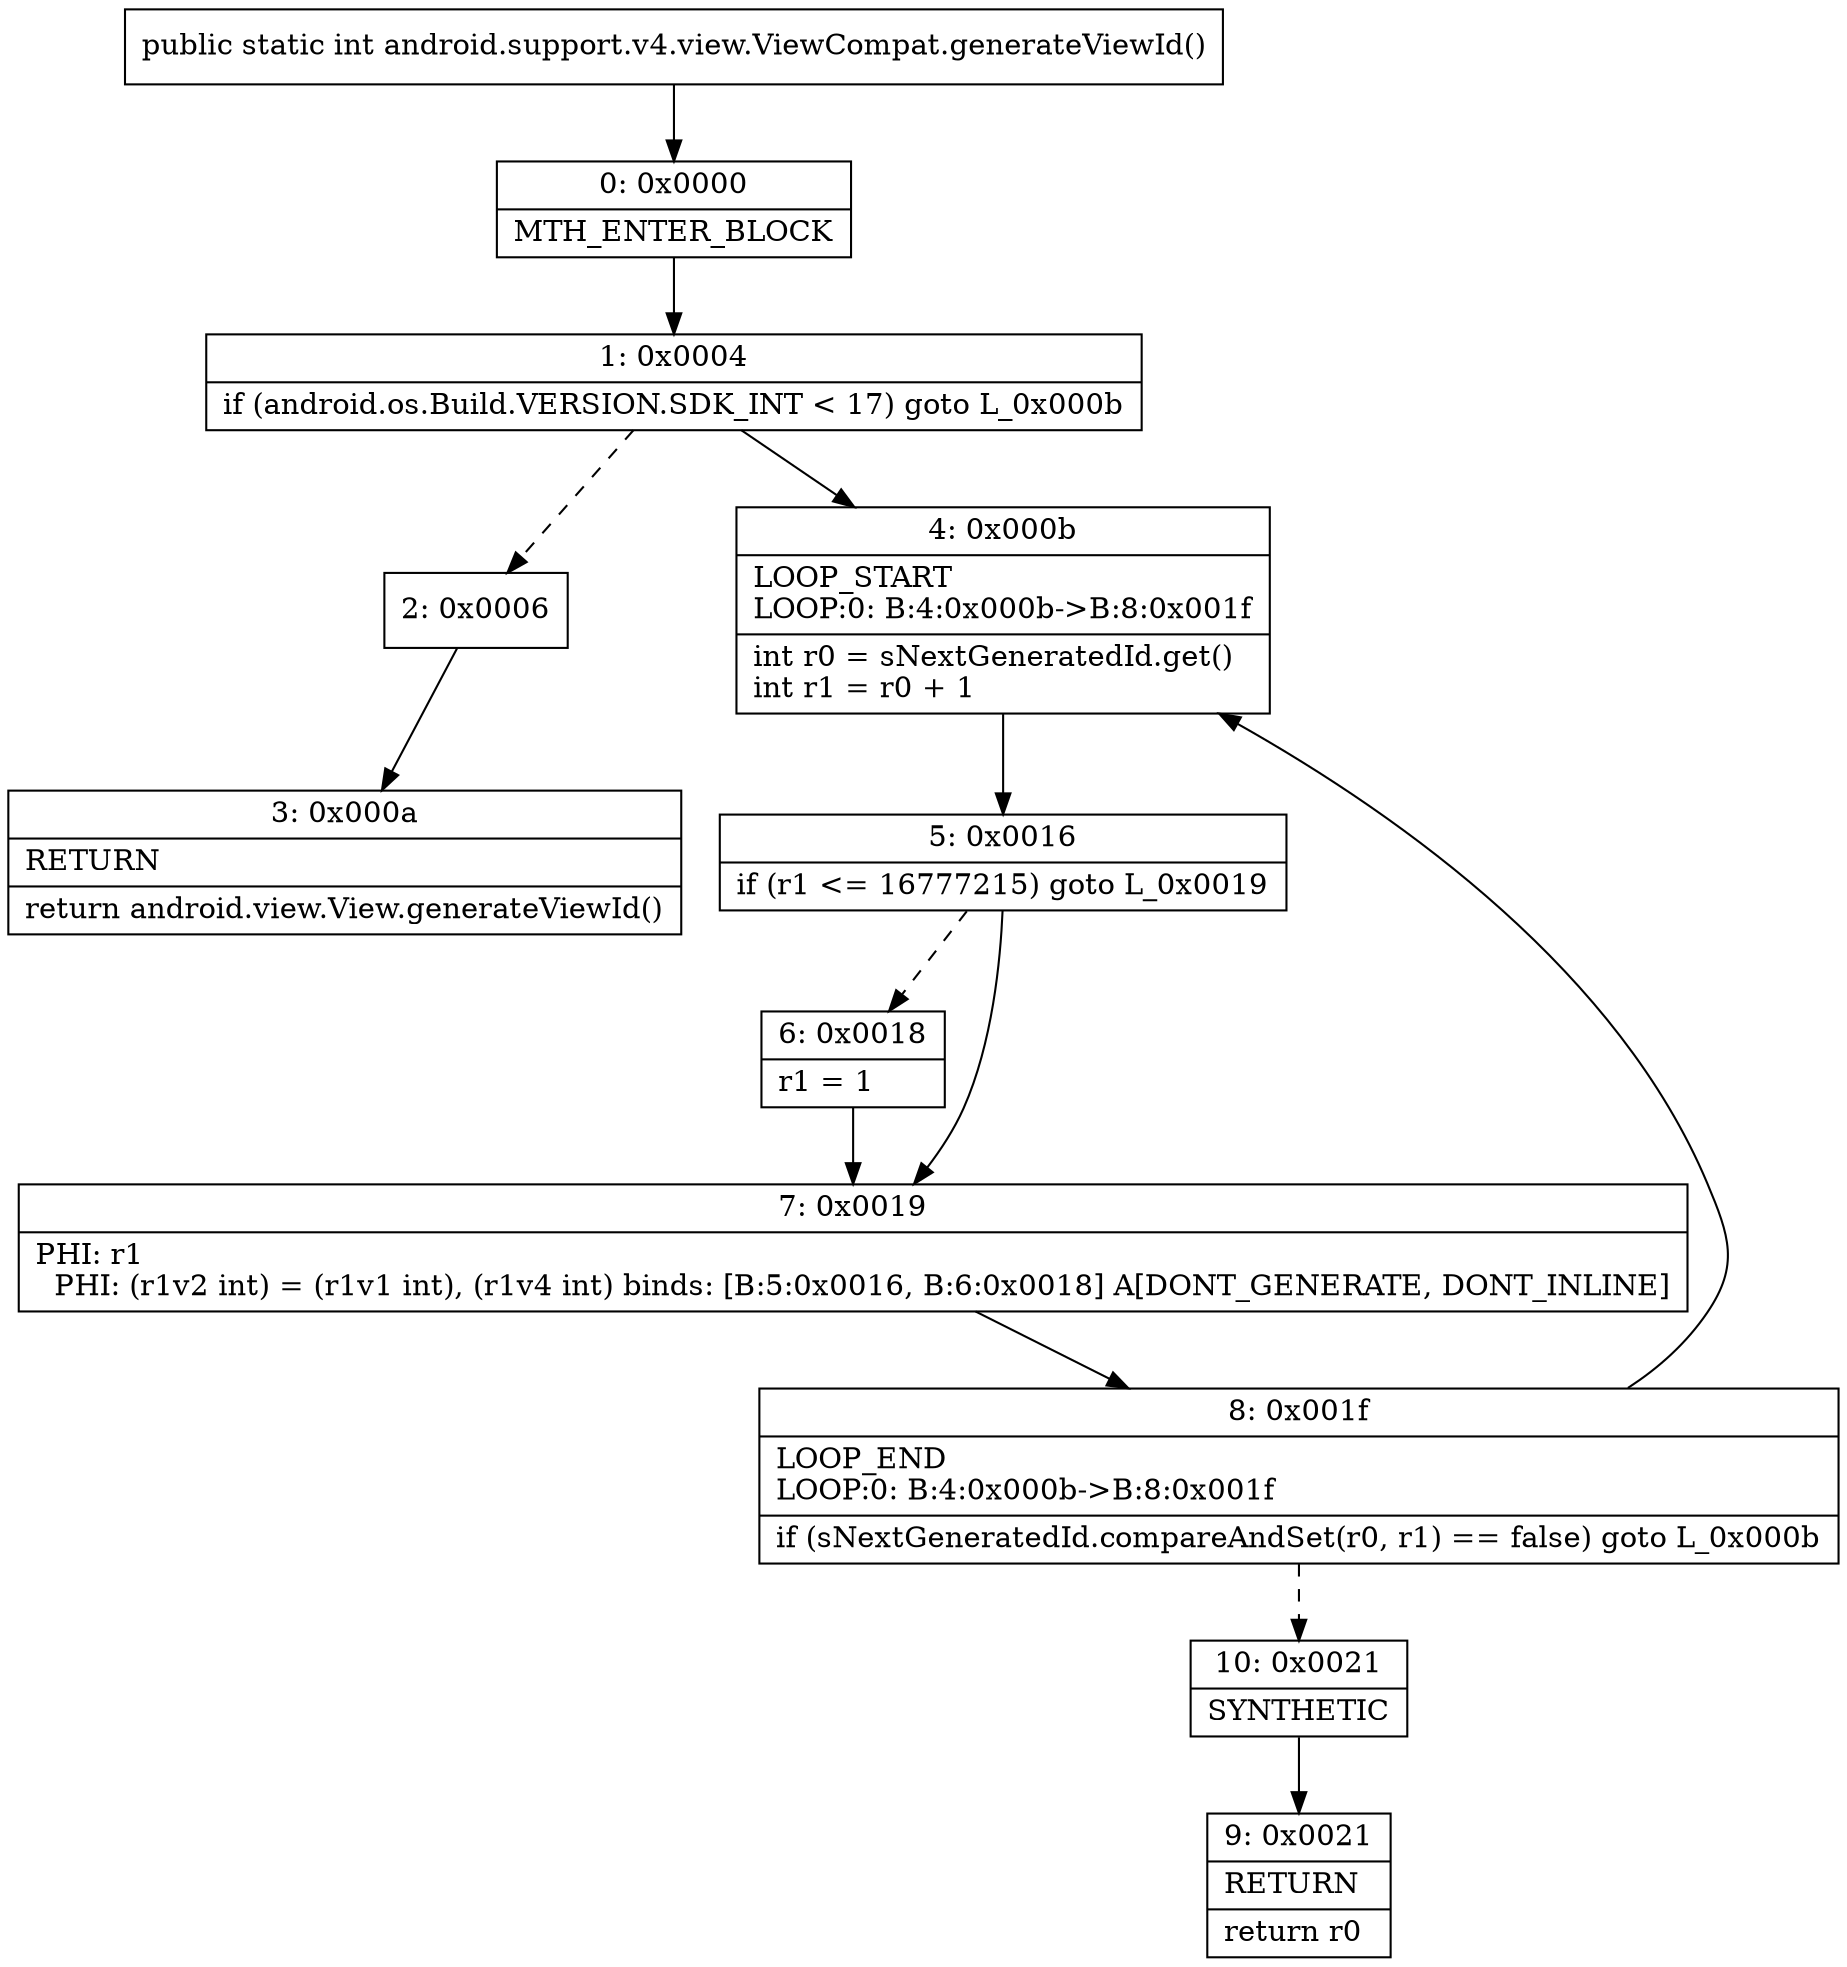 digraph "CFG forandroid.support.v4.view.ViewCompat.generateViewId()I" {
Node_0 [shape=record,label="{0\:\ 0x0000|MTH_ENTER_BLOCK\l}"];
Node_1 [shape=record,label="{1\:\ 0x0004|if (android.os.Build.VERSION.SDK_INT \< 17) goto L_0x000b\l}"];
Node_2 [shape=record,label="{2\:\ 0x0006}"];
Node_3 [shape=record,label="{3\:\ 0x000a|RETURN\l|return android.view.View.generateViewId()\l}"];
Node_4 [shape=record,label="{4\:\ 0x000b|LOOP_START\lLOOP:0: B:4:0x000b\-\>B:8:0x001f\l|int r0 = sNextGeneratedId.get()\lint r1 = r0 + 1\l}"];
Node_5 [shape=record,label="{5\:\ 0x0016|if (r1 \<= 16777215) goto L_0x0019\l}"];
Node_6 [shape=record,label="{6\:\ 0x0018|r1 = 1\l}"];
Node_7 [shape=record,label="{7\:\ 0x0019|PHI: r1 \l  PHI: (r1v2 int) = (r1v1 int), (r1v4 int) binds: [B:5:0x0016, B:6:0x0018] A[DONT_GENERATE, DONT_INLINE]\l}"];
Node_8 [shape=record,label="{8\:\ 0x001f|LOOP_END\lLOOP:0: B:4:0x000b\-\>B:8:0x001f\l|if (sNextGeneratedId.compareAndSet(r0, r1) == false) goto L_0x000b\l}"];
Node_9 [shape=record,label="{9\:\ 0x0021|RETURN\l|return r0\l}"];
Node_10 [shape=record,label="{10\:\ 0x0021|SYNTHETIC\l}"];
MethodNode[shape=record,label="{public static int android.support.v4.view.ViewCompat.generateViewId() }"];
MethodNode -> Node_0;
Node_0 -> Node_1;
Node_1 -> Node_2[style=dashed];
Node_1 -> Node_4;
Node_2 -> Node_3;
Node_4 -> Node_5;
Node_5 -> Node_6[style=dashed];
Node_5 -> Node_7;
Node_6 -> Node_7;
Node_7 -> Node_8;
Node_8 -> Node_4;
Node_8 -> Node_10[style=dashed];
Node_10 -> Node_9;
}

